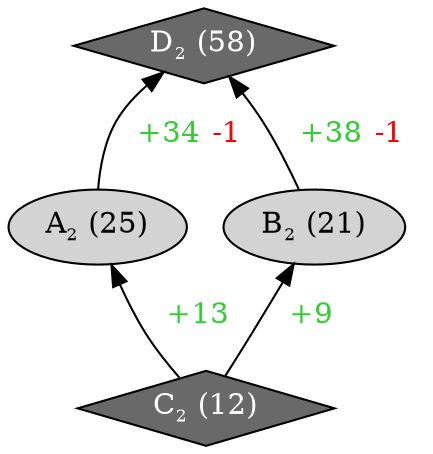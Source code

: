 digraph "CI1.C12_I21__func136__arslt_fcncb__CI1"{
rankdir="BT"
1 [label=<A<sub><font point-size="10">2</font></sub> (25)>, style="filled", fillcolor="lightgray"]
2 [label=<B<sub><font point-size="10">2</font></sub> (21)>, style="filled", fillcolor="lightgray"]
3 [label=<C<sub><font point-size="10">2</font></sub> (12)>, style="filled", shape="diamond", fillcolor="dimgray", fontcolor="white"]
4 [label=<D<sub><font point-size="10">2</font></sub> (58)>, style="filled", shape="diamond", fillcolor="dimgray", fontcolor="white"]
1 -> 4 [label=<  <font color="limegreen">+34</font> <font color="red">-1</font>  >]
2 -> 4 [label=<  <font color="limegreen">+38</font> <font color="red">-1</font>  >]
3 -> 1 [label=<  <font color="limegreen">+13</font>  >]
3 -> 2 [label=<  <font color="limegreen">+9</font>  >]
}
